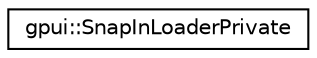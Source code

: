 digraph "Graphical Class Hierarchy"
{
 // LATEX_PDF_SIZE
  edge [fontname="Helvetica",fontsize="10",labelfontname="Helvetica",labelfontsize="10"];
  node [fontname="Helvetica",fontsize="10",shape=record];
  rankdir="LR";
  Node0 [label="gpui::SnapInLoaderPrivate",height=0.2,width=0.4,color="black", fillcolor="white", style="filled",URL="$classgpui_1_1_snap_in_loader_private.html",tooltip=" "];
}
